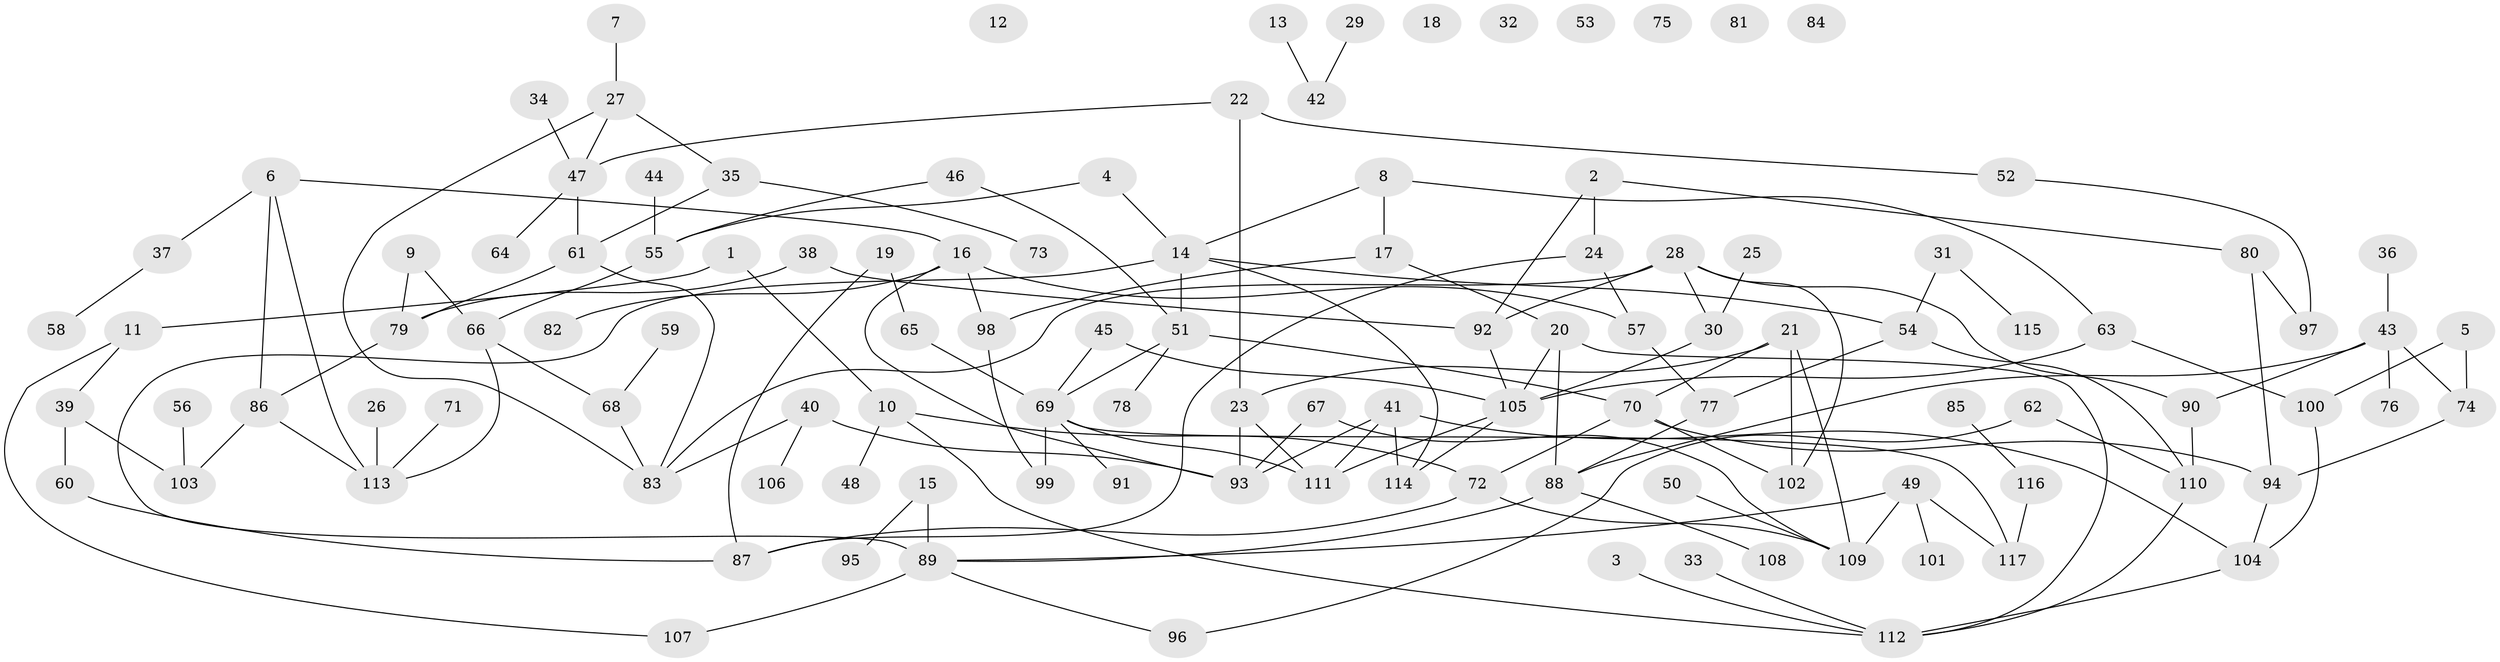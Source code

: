 // Generated by graph-tools (version 1.1) at 2025/39/03/09/25 04:39:38]
// undirected, 117 vertices, 156 edges
graph export_dot {
graph [start="1"]
  node [color=gray90,style=filled];
  1;
  2;
  3;
  4;
  5;
  6;
  7;
  8;
  9;
  10;
  11;
  12;
  13;
  14;
  15;
  16;
  17;
  18;
  19;
  20;
  21;
  22;
  23;
  24;
  25;
  26;
  27;
  28;
  29;
  30;
  31;
  32;
  33;
  34;
  35;
  36;
  37;
  38;
  39;
  40;
  41;
  42;
  43;
  44;
  45;
  46;
  47;
  48;
  49;
  50;
  51;
  52;
  53;
  54;
  55;
  56;
  57;
  58;
  59;
  60;
  61;
  62;
  63;
  64;
  65;
  66;
  67;
  68;
  69;
  70;
  71;
  72;
  73;
  74;
  75;
  76;
  77;
  78;
  79;
  80;
  81;
  82;
  83;
  84;
  85;
  86;
  87;
  88;
  89;
  90;
  91;
  92;
  93;
  94;
  95;
  96;
  97;
  98;
  99;
  100;
  101;
  102;
  103;
  104;
  105;
  106;
  107;
  108;
  109;
  110;
  111;
  112;
  113;
  114;
  115;
  116;
  117;
  1 -- 10;
  1 -- 11;
  2 -- 24;
  2 -- 80;
  2 -- 92;
  3 -- 112;
  4 -- 14;
  4 -- 55;
  5 -- 74;
  5 -- 100;
  6 -- 16;
  6 -- 37;
  6 -- 86;
  6 -- 113;
  7 -- 27;
  8 -- 14;
  8 -- 17;
  8 -- 63;
  9 -- 66;
  9 -- 79;
  10 -- 48;
  10 -- 72;
  10 -- 112;
  11 -- 39;
  11 -- 107;
  13 -- 42;
  14 -- 51;
  14 -- 54;
  14 -- 89;
  14 -- 114;
  15 -- 89;
  15 -- 95;
  16 -- 57;
  16 -- 82;
  16 -- 93;
  16 -- 98;
  17 -- 20;
  17 -- 98;
  19 -- 65;
  19 -- 87;
  20 -- 88;
  20 -- 105;
  20 -- 112;
  21 -- 23;
  21 -- 70;
  21 -- 102;
  21 -- 109;
  22 -- 23;
  22 -- 47;
  22 -- 52;
  23 -- 93;
  23 -- 111;
  24 -- 57;
  24 -- 87;
  25 -- 30;
  26 -- 113;
  27 -- 35;
  27 -- 47;
  27 -- 83;
  28 -- 30;
  28 -- 83;
  28 -- 90;
  28 -- 92;
  28 -- 102;
  29 -- 42;
  30 -- 105;
  31 -- 54;
  31 -- 115;
  33 -- 112;
  34 -- 47;
  35 -- 61;
  35 -- 73;
  36 -- 43;
  37 -- 58;
  38 -- 79;
  38 -- 92;
  39 -- 60;
  39 -- 103;
  40 -- 83;
  40 -- 93;
  40 -- 106;
  41 -- 93;
  41 -- 104;
  41 -- 111;
  41 -- 114;
  43 -- 74;
  43 -- 76;
  43 -- 88;
  43 -- 90;
  44 -- 55;
  45 -- 69;
  45 -- 105;
  46 -- 51;
  46 -- 55;
  47 -- 61;
  47 -- 64;
  49 -- 89;
  49 -- 101;
  49 -- 109;
  49 -- 117;
  50 -- 109;
  51 -- 69;
  51 -- 70;
  51 -- 78;
  52 -- 97;
  54 -- 77;
  54 -- 110;
  55 -- 66;
  56 -- 103;
  57 -- 77;
  59 -- 68;
  60 -- 87;
  61 -- 79;
  61 -- 83;
  62 -- 96;
  62 -- 110;
  63 -- 100;
  63 -- 105;
  65 -- 69;
  66 -- 68;
  66 -- 113;
  67 -- 93;
  67 -- 109;
  68 -- 83;
  69 -- 91;
  69 -- 99;
  69 -- 111;
  69 -- 117;
  70 -- 72;
  70 -- 94;
  70 -- 102;
  71 -- 113;
  72 -- 87;
  72 -- 109;
  74 -- 94;
  77 -- 88;
  79 -- 86;
  80 -- 94;
  80 -- 97;
  85 -- 116;
  86 -- 103;
  86 -- 113;
  88 -- 89;
  88 -- 108;
  89 -- 96;
  89 -- 107;
  90 -- 110;
  92 -- 105;
  94 -- 104;
  98 -- 99;
  100 -- 104;
  104 -- 112;
  105 -- 111;
  105 -- 114;
  110 -- 112;
  116 -- 117;
}
